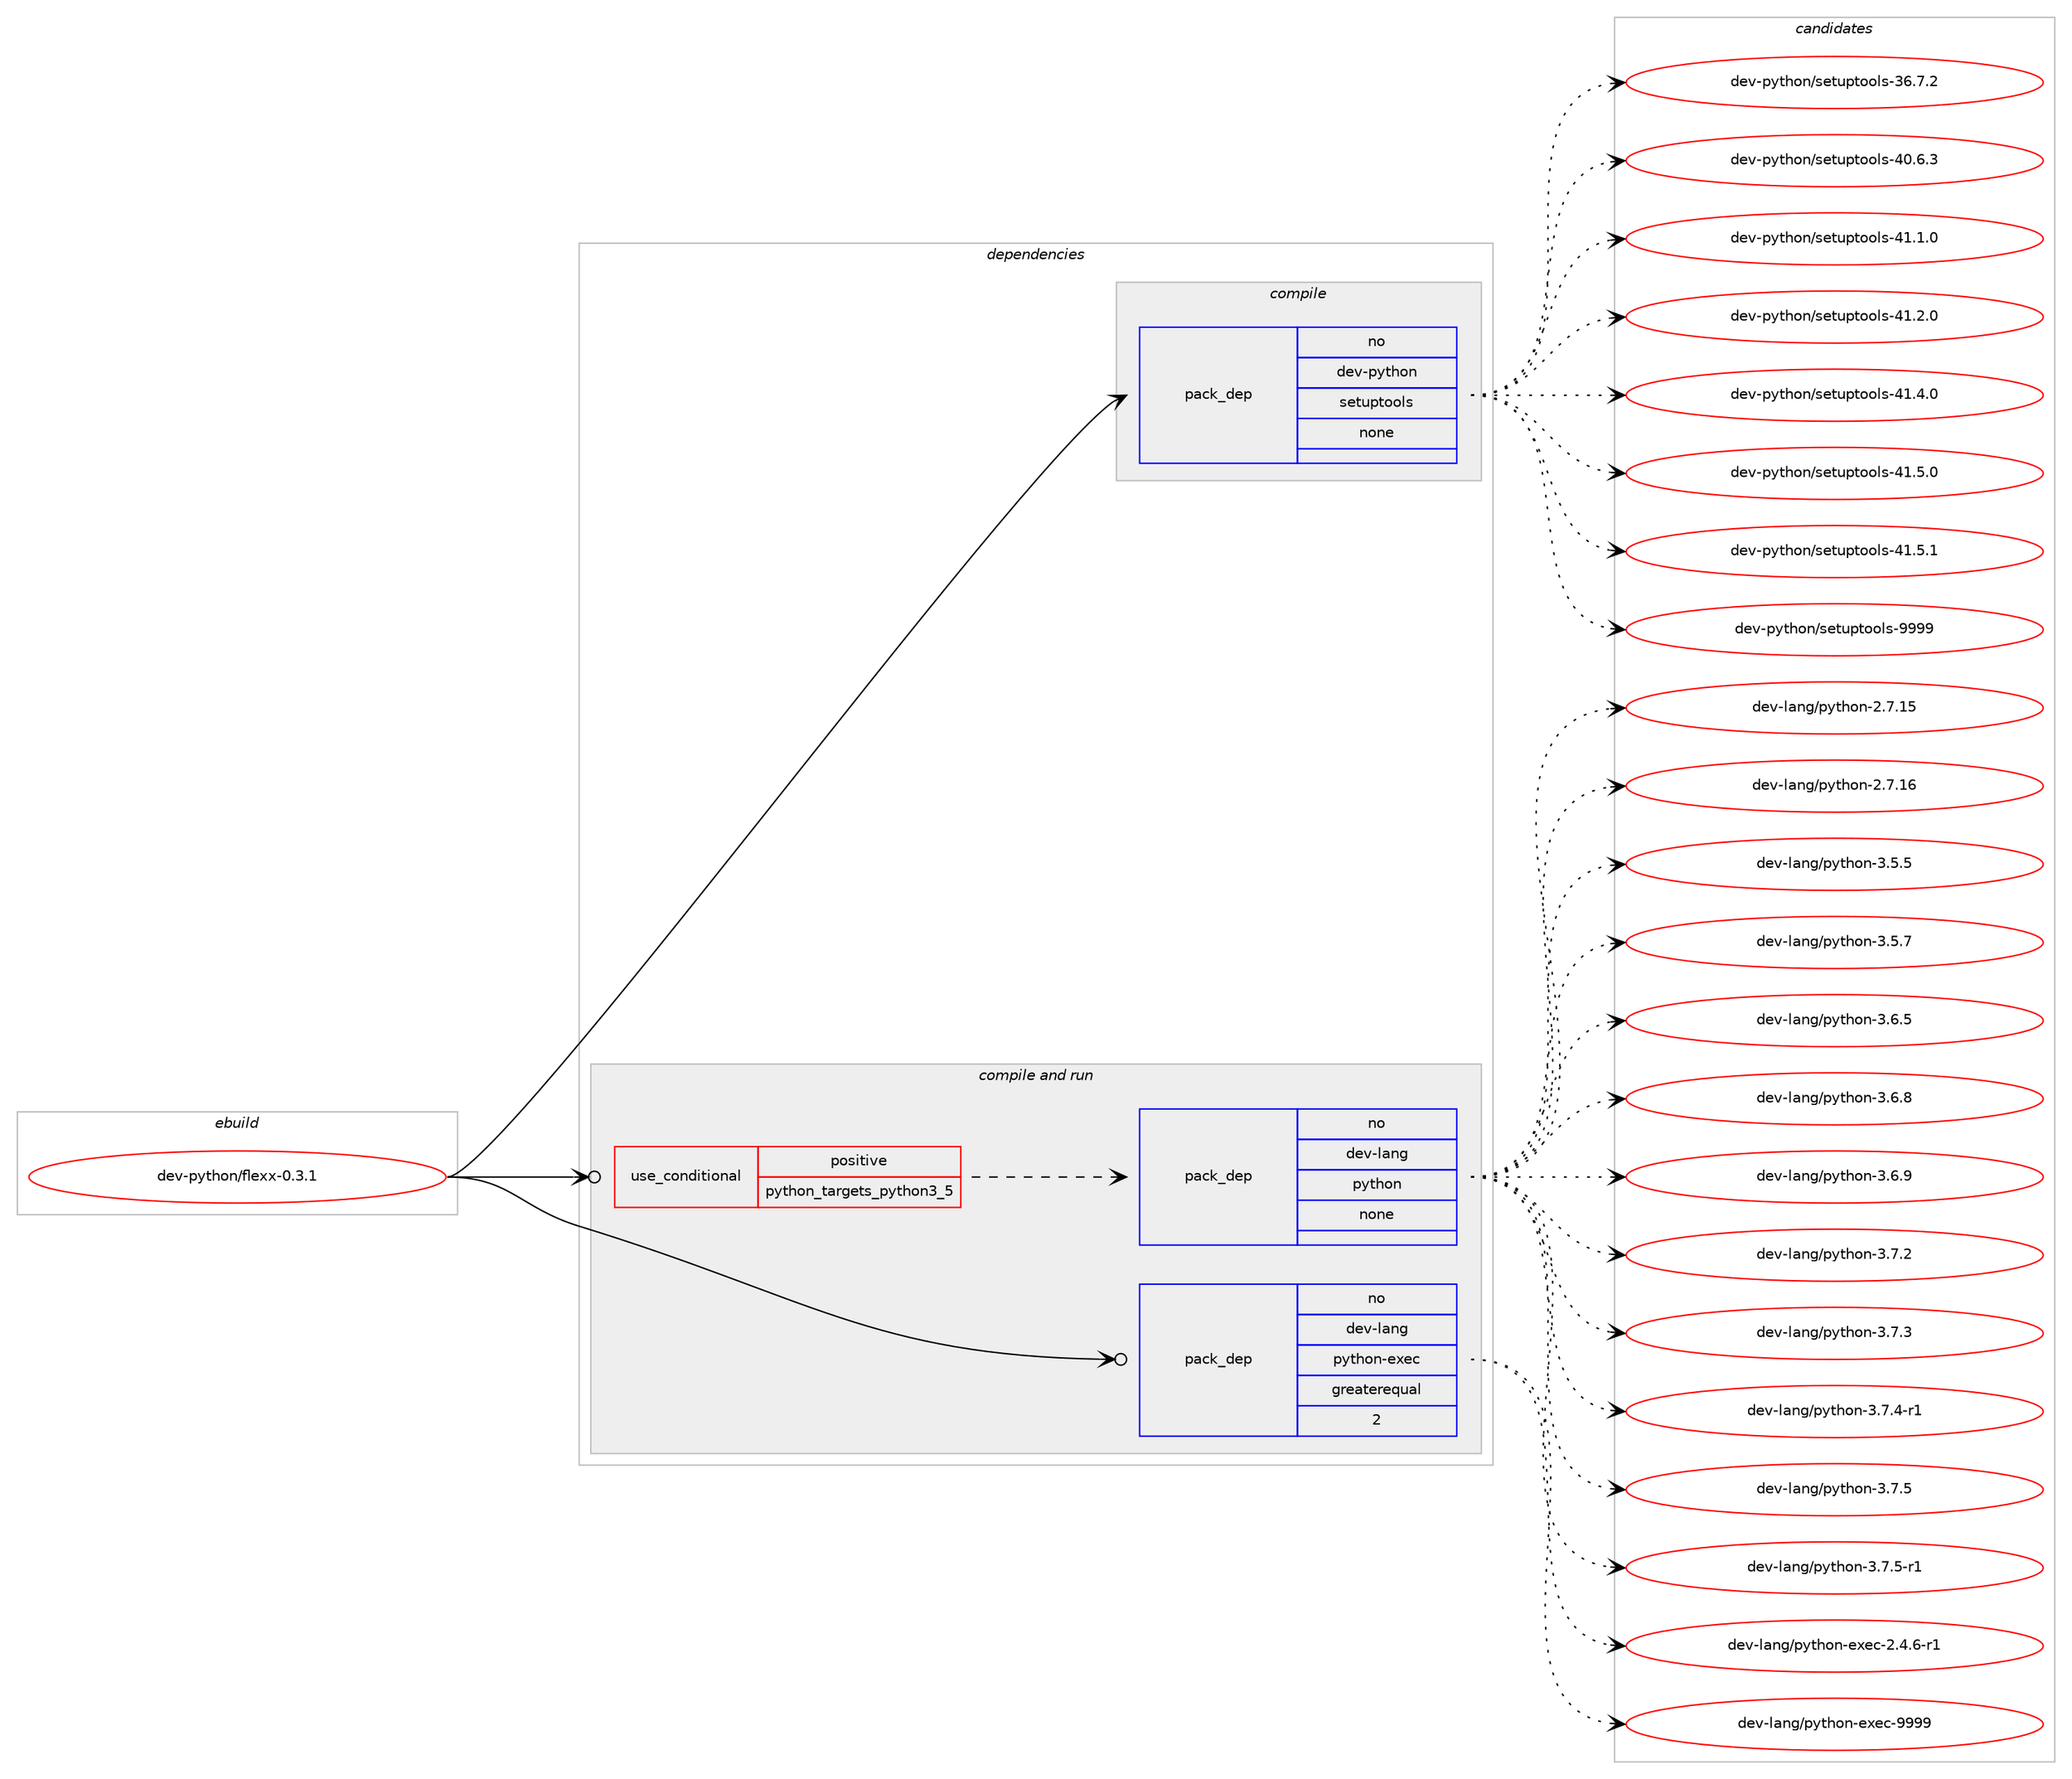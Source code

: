 digraph prolog {

# *************
# Graph options
# *************

newrank=true;
concentrate=true;
compound=true;
graph [rankdir=LR,fontname=Helvetica,fontsize=10,ranksep=1.5];#, ranksep=2.5, nodesep=0.2];
edge  [arrowhead=vee];
node  [fontname=Helvetica,fontsize=10];

# **********
# The ebuild
# **********

subgraph cluster_leftcol {
color=gray;
rank=same;
label=<<i>ebuild</i>>;
id [label="dev-python/flexx-0.3.1", color=red, width=4, href="../dev-python/flexx-0.3.1.svg"];
}

# ****************
# The dependencies
# ****************

subgraph cluster_midcol {
color=gray;
label=<<i>dependencies</i>>;
subgraph cluster_compile {
fillcolor="#eeeeee";
style=filled;
label=<<i>compile</i>>;
subgraph pack454150 {
dependency605639 [label=<<TABLE BORDER="0" CELLBORDER="1" CELLSPACING="0" CELLPADDING="4" WIDTH="220"><TR><TD ROWSPAN="6" CELLPADDING="30">pack_dep</TD></TR><TR><TD WIDTH="110">no</TD></TR><TR><TD>dev-python</TD></TR><TR><TD>setuptools</TD></TR><TR><TD>none</TD></TR><TR><TD></TD></TR></TABLE>>, shape=none, color=blue];
}
id:e -> dependency605639:w [weight=20,style="solid",arrowhead="vee"];
}
subgraph cluster_compileandrun {
fillcolor="#eeeeee";
style=filled;
label=<<i>compile and run</i>>;
subgraph cond139692 {
dependency605640 [label=<<TABLE BORDER="0" CELLBORDER="1" CELLSPACING="0" CELLPADDING="4"><TR><TD ROWSPAN="3" CELLPADDING="10">use_conditional</TD></TR><TR><TD>positive</TD></TR><TR><TD>python_targets_python3_5</TD></TR></TABLE>>, shape=none, color=red];
subgraph pack454151 {
dependency605641 [label=<<TABLE BORDER="0" CELLBORDER="1" CELLSPACING="0" CELLPADDING="4" WIDTH="220"><TR><TD ROWSPAN="6" CELLPADDING="30">pack_dep</TD></TR><TR><TD WIDTH="110">no</TD></TR><TR><TD>dev-lang</TD></TR><TR><TD>python</TD></TR><TR><TD>none</TD></TR><TR><TD></TD></TR></TABLE>>, shape=none, color=blue];
}
dependency605640:e -> dependency605641:w [weight=20,style="dashed",arrowhead="vee"];
}
id:e -> dependency605640:w [weight=20,style="solid",arrowhead="odotvee"];
subgraph pack454152 {
dependency605642 [label=<<TABLE BORDER="0" CELLBORDER="1" CELLSPACING="0" CELLPADDING="4" WIDTH="220"><TR><TD ROWSPAN="6" CELLPADDING="30">pack_dep</TD></TR><TR><TD WIDTH="110">no</TD></TR><TR><TD>dev-lang</TD></TR><TR><TD>python-exec</TD></TR><TR><TD>greaterequal</TD></TR><TR><TD>2</TD></TR></TABLE>>, shape=none, color=blue];
}
id:e -> dependency605642:w [weight=20,style="solid",arrowhead="odotvee"];
}
subgraph cluster_run {
fillcolor="#eeeeee";
style=filled;
label=<<i>run</i>>;
}
}

# **************
# The candidates
# **************

subgraph cluster_choices {
rank=same;
color=gray;
label=<<i>candidates</i>>;

subgraph choice454150 {
color=black;
nodesep=1;
choice100101118451121211161041111104711510111611711211611111110811545515446554650 [label="dev-python/setuptools-36.7.2", color=red, width=4,href="../dev-python/setuptools-36.7.2.svg"];
choice100101118451121211161041111104711510111611711211611111110811545524846544651 [label="dev-python/setuptools-40.6.3", color=red, width=4,href="../dev-python/setuptools-40.6.3.svg"];
choice100101118451121211161041111104711510111611711211611111110811545524946494648 [label="dev-python/setuptools-41.1.0", color=red, width=4,href="../dev-python/setuptools-41.1.0.svg"];
choice100101118451121211161041111104711510111611711211611111110811545524946504648 [label="dev-python/setuptools-41.2.0", color=red, width=4,href="../dev-python/setuptools-41.2.0.svg"];
choice100101118451121211161041111104711510111611711211611111110811545524946524648 [label="dev-python/setuptools-41.4.0", color=red, width=4,href="../dev-python/setuptools-41.4.0.svg"];
choice100101118451121211161041111104711510111611711211611111110811545524946534648 [label="dev-python/setuptools-41.5.0", color=red, width=4,href="../dev-python/setuptools-41.5.0.svg"];
choice100101118451121211161041111104711510111611711211611111110811545524946534649 [label="dev-python/setuptools-41.5.1", color=red, width=4,href="../dev-python/setuptools-41.5.1.svg"];
choice10010111845112121116104111110471151011161171121161111111081154557575757 [label="dev-python/setuptools-9999", color=red, width=4,href="../dev-python/setuptools-9999.svg"];
dependency605639:e -> choice100101118451121211161041111104711510111611711211611111110811545515446554650:w [style=dotted,weight="100"];
dependency605639:e -> choice100101118451121211161041111104711510111611711211611111110811545524846544651:w [style=dotted,weight="100"];
dependency605639:e -> choice100101118451121211161041111104711510111611711211611111110811545524946494648:w [style=dotted,weight="100"];
dependency605639:e -> choice100101118451121211161041111104711510111611711211611111110811545524946504648:w [style=dotted,weight="100"];
dependency605639:e -> choice100101118451121211161041111104711510111611711211611111110811545524946524648:w [style=dotted,weight="100"];
dependency605639:e -> choice100101118451121211161041111104711510111611711211611111110811545524946534648:w [style=dotted,weight="100"];
dependency605639:e -> choice100101118451121211161041111104711510111611711211611111110811545524946534649:w [style=dotted,weight="100"];
dependency605639:e -> choice10010111845112121116104111110471151011161171121161111111081154557575757:w [style=dotted,weight="100"];
}
subgraph choice454151 {
color=black;
nodesep=1;
choice10010111845108971101034711212111610411111045504655464953 [label="dev-lang/python-2.7.15", color=red, width=4,href="../dev-lang/python-2.7.15.svg"];
choice10010111845108971101034711212111610411111045504655464954 [label="dev-lang/python-2.7.16", color=red, width=4,href="../dev-lang/python-2.7.16.svg"];
choice100101118451089711010347112121116104111110455146534653 [label="dev-lang/python-3.5.5", color=red, width=4,href="../dev-lang/python-3.5.5.svg"];
choice100101118451089711010347112121116104111110455146534655 [label="dev-lang/python-3.5.7", color=red, width=4,href="../dev-lang/python-3.5.7.svg"];
choice100101118451089711010347112121116104111110455146544653 [label="dev-lang/python-3.6.5", color=red, width=4,href="../dev-lang/python-3.6.5.svg"];
choice100101118451089711010347112121116104111110455146544656 [label="dev-lang/python-3.6.8", color=red, width=4,href="../dev-lang/python-3.6.8.svg"];
choice100101118451089711010347112121116104111110455146544657 [label="dev-lang/python-3.6.9", color=red, width=4,href="../dev-lang/python-3.6.9.svg"];
choice100101118451089711010347112121116104111110455146554650 [label="dev-lang/python-3.7.2", color=red, width=4,href="../dev-lang/python-3.7.2.svg"];
choice100101118451089711010347112121116104111110455146554651 [label="dev-lang/python-3.7.3", color=red, width=4,href="../dev-lang/python-3.7.3.svg"];
choice1001011184510897110103471121211161041111104551465546524511449 [label="dev-lang/python-3.7.4-r1", color=red, width=4,href="../dev-lang/python-3.7.4-r1.svg"];
choice100101118451089711010347112121116104111110455146554653 [label="dev-lang/python-3.7.5", color=red, width=4,href="../dev-lang/python-3.7.5.svg"];
choice1001011184510897110103471121211161041111104551465546534511449 [label="dev-lang/python-3.7.5-r1", color=red, width=4,href="../dev-lang/python-3.7.5-r1.svg"];
dependency605641:e -> choice10010111845108971101034711212111610411111045504655464953:w [style=dotted,weight="100"];
dependency605641:e -> choice10010111845108971101034711212111610411111045504655464954:w [style=dotted,weight="100"];
dependency605641:e -> choice100101118451089711010347112121116104111110455146534653:w [style=dotted,weight="100"];
dependency605641:e -> choice100101118451089711010347112121116104111110455146534655:w [style=dotted,weight="100"];
dependency605641:e -> choice100101118451089711010347112121116104111110455146544653:w [style=dotted,weight="100"];
dependency605641:e -> choice100101118451089711010347112121116104111110455146544656:w [style=dotted,weight="100"];
dependency605641:e -> choice100101118451089711010347112121116104111110455146544657:w [style=dotted,weight="100"];
dependency605641:e -> choice100101118451089711010347112121116104111110455146554650:w [style=dotted,weight="100"];
dependency605641:e -> choice100101118451089711010347112121116104111110455146554651:w [style=dotted,weight="100"];
dependency605641:e -> choice1001011184510897110103471121211161041111104551465546524511449:w [style=dotted,weight="100"];
dependency605641:e -> choice100101118451089711010347112121116104111110455146554653:w [style=dotted,weight="100"];
dependency605641:e -> choice1001011184510897110103471121211161041111104551465546534511449:w [style=dotted,weight="100"];
}
subgraph choice454152 {
color=black;
nodesep=1;
choice10010111845108971101034711212111610411111045101120101994550465246544511449 [label="dev-lang/python-exec-2.4.6-r1", color=red, width=4,href="../dev-lang/python-exec-2.4.6-r1.svg"];
choice10010111845108971101034711212111610411111045101120101994557575757 [label="dev-lang/python-exec-9999", color=red, width=4,href="../dev-lang/python-exec-9999.svg"];
dependency605642:e -> choice10010111845108971101034711212111610411111045101120101994550465246544511449:w [style=dotted,weight="100"];
dependency605642:e -> choice10010111845108971101034711212111610411111045101120101994557575757:w [style=dotted,weight="100"];
}
}

}
